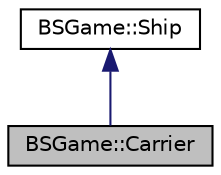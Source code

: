 digraph "BSGame::Carrier"
{
 // LATEX_PDF_SIZE
  edge [fontname="Helvetica",fontsize="10",labelfontname="Helvetica",labelfontsize="10"];
  node [fontname="Helvetica",fontsize="10",shape=record];
  Node1 [label="BSGame::Carrier",height=0.2,width=0.4,color="black", fillcolor="grey75", style="filled", fontcolor="black",tooltip="Carrier ship class. Values:  name = Carrier  size = 5  type = Tile::AIRCRAFT_CARRIER  ."];
  Node2 -> Node1 [dir="back",color="midnightblue",fontsize="10",style="solid",fontname="Helvetica"];
  Node2 [label="BSGame::Ship",height=0.2,width=0.4,color="black", fillcolor="white", style="filled",URL="$class_b_s_game_1_1_ship.html",tooltip=" "];
}
